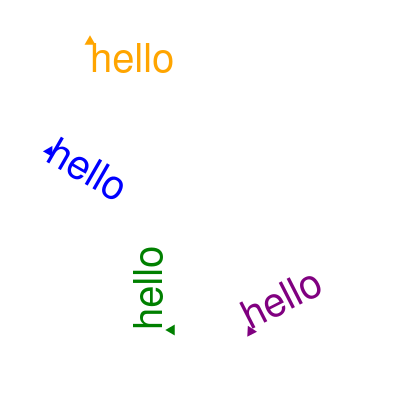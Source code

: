 {
  "$schema": "https://vega.github.io/schema/vega/v5.json",
  "description": "A scatterplot showing horsepower and miles per gallons for various cars.",
  "background": "white",
  "padding": 5,
  "width": 200,
  "height": 200,
  "style": "cell",
  "config": {"style": {"cell": {"stroke": "transparent"}}},
  "data": [{
    "name": "source_0",
    "values": [
      {"x": 40, "y": 15, "fill": "orange", "angle": 0, "baseline": "top"},
      {"x": 20, "y": 70, "fill": "blue", "angle": 30, "baseline": "middle"},
      {"x": 80, "y": 160, "fill": "green", "angle": -90, "baseline": "bottom"},
      {"x": 120, "y": 160, "fill": "purple", "angle": -27, "baseline": "alphabetic"}
    ]
  }],
  "marks": [
    {
      "name": "points",
      "type": "symbol",
      "from": {"data": "source_0"},
      "encode": {
        "update": {
          "shape": {"value": "triangle-up"},
          "size": {"value": 30},
          "fill": {"field": "fill"},
          "x": {"field": "x" },
          "y": {"field": "y"},
          "angle": {"field": "angle"}
        }
      }
    },
    {
      "name": "text",
      "type": "text",
      "from": {"data": "source_0"},
      "encode": {
        "update": {
          "text": {"value": "hello"},
          "font": {"value": "Helvetica"},
          "fontSize": {"value": 20},
          "fill": {"field": "fill"},
          "x": {"field": "x" },
          "y": {"field": "y"},
          "angle": {"field": "angle"},
          "baseline": {"field": "baseline"}
        }
      }
    }
  ]
}
